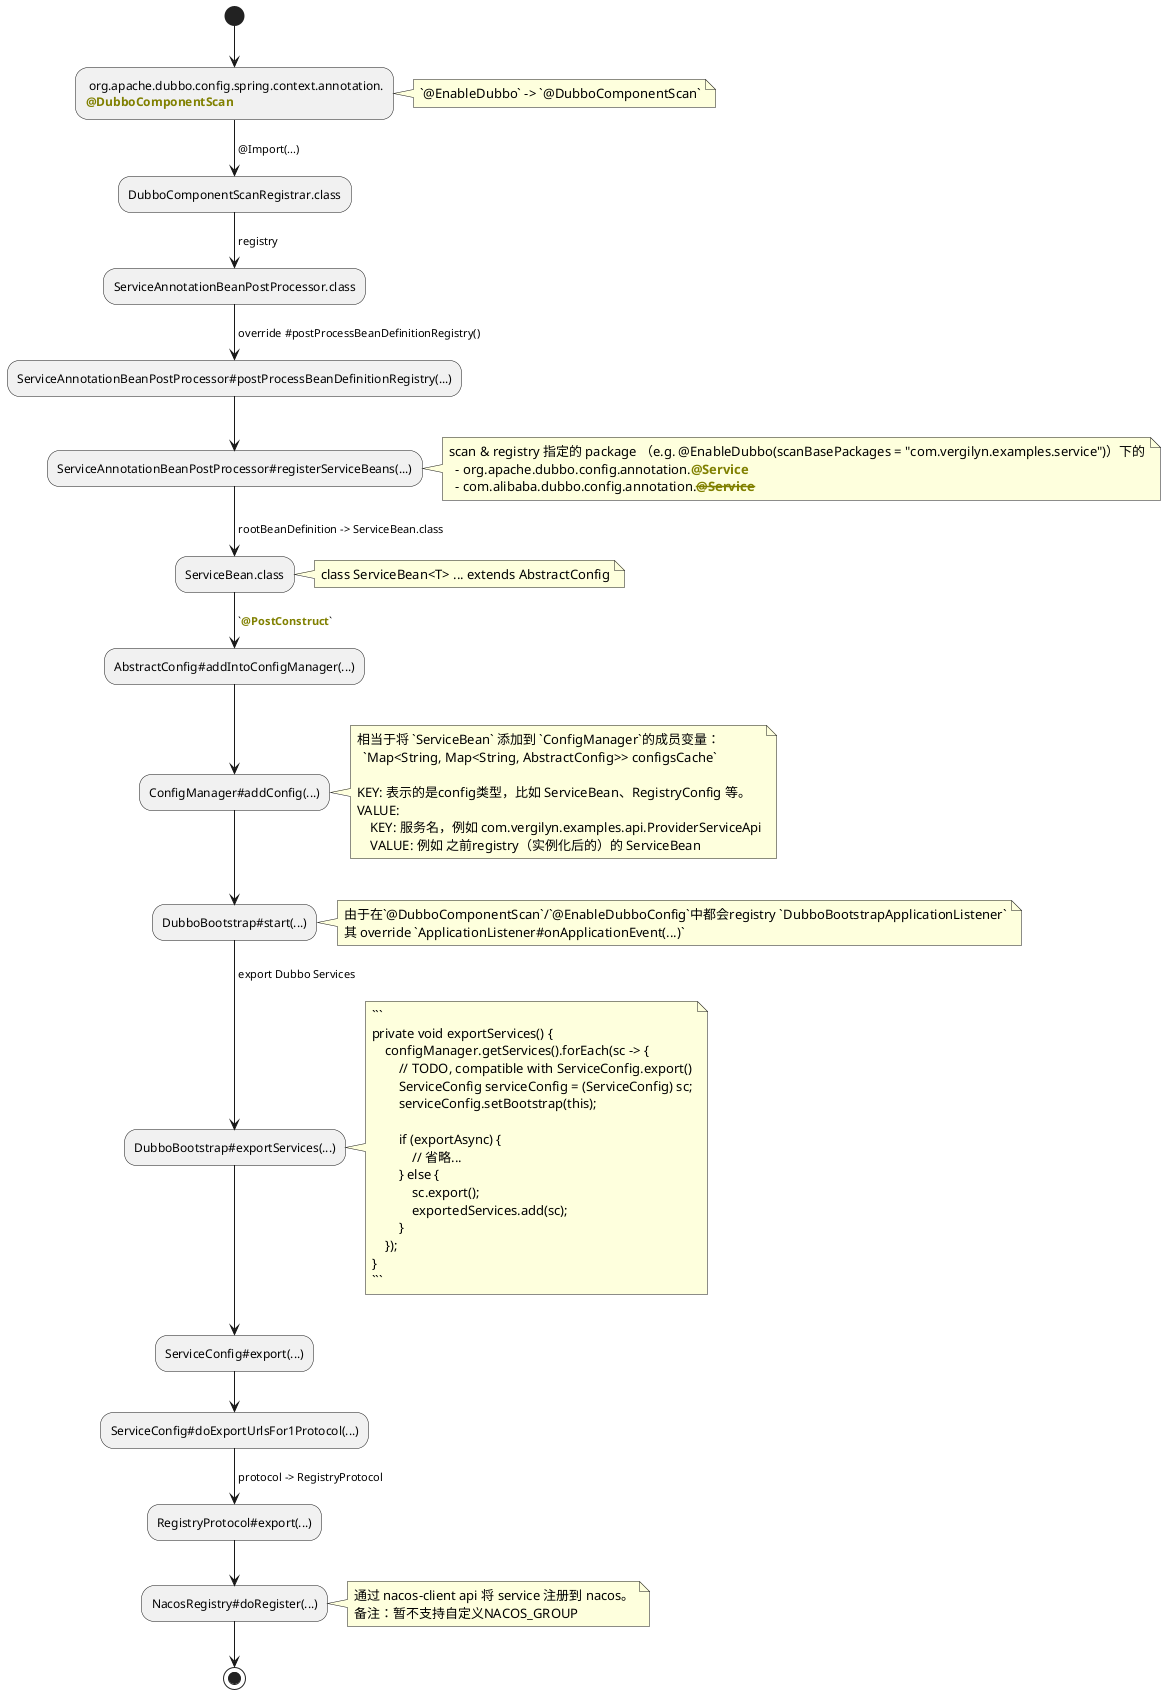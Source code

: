 @startuml
(*)  --> " org.apache.dubbo.config.spring.context.annotation.
  <color:808000>**@DubboComponentScan**</color>"
note right
`@EnableDubbo` -> `@DubboComponentScan`
end note

-->[ @Import(...)] "DubboComponentScanRegistrar.class"

-->[ registry] "ServiceAnnotationBeanPostProcessor.class"

-->[ override #postProcessBeanDefinitionRegistry()] "ServiceAnnotationBeanPostProcessor#postProcessBeanDefinitionRegistry(...)"

--> "ServiceAnnotationBeanPostProcessor#registerServiceBeans(...)"
note right
scan & registry 指定的 package （e.g. @EnableDubbo(scanBasePackages = "com.vergilyn.examples.service")）下的
  - org.apache.dubbo.config.annotation.<color:808000>**@Service**</color>
  - com.alibaba.dubbo.config.annotation.<color:808000>**--@Service--**</color>
end note

-->[ rootBeanDefinition -> ServiceBean.class] "ServiceBean.class"
note right
class ServiceBean<T> ... extends AbstractConfig
end note

-->[ `<color:808000>**@PostConstruct**</color>`] "AbstractConfig#addIntoConfigManager(...)"

--> "ConfigManager#addConfig(...)"
note right
相当于将 `ServiceBean` 添加到 `ConfigManager`的成员变量：
  `Map<String, Map<String, AbstractConfig>> configsCache`

KEY: 表示的是config类型，比如 ServiceBean、RegistryConfig 等。
VALUE:
    KEY: 服务名，例如 com.vergilyn.examples.api.ProviderServiceApi
    VALUE: 例如 之前registry（实例化后的）的 ServiceBean
end note

--> "DubboBootstrap#start(...)"
note right
由于在`@DubboComponentScan`/`@EnableDubboConfig`中都会registry `DubboBootstrapApplicationListener`
其 override `ApplicationListener#onApplicationEvent(...)`
end note

-->[ export Dubbo Services] "DubboBootstrap#exportServices(...)"
note right
```
private void exportServices() {
    configManager.getServices().forEach(sc -> {
        // TODO, compatible with ServiceConfig.export()
        ServiceConfig serviceConfig = (ServiceConfig) sc;
        serviceConfig.setBootstrap(this);

        if (exportAsync) {
            // 省略...
        } else {
            sc.export();
            exportedServices.add(sc);
        }
    });
}
```
end note

--> "ServiceConfig#export(...)"
--> "ServiceConfig#doExportUrlsFor1Protocol(...)"
-->[ protocol -> RegistryProtocol] "RegistryProtocol#export(...)"
--> "NacosRegistry#doRegister(...)"
note right
通过 nacos-client api 将 service 注册到 nacos。
备注：暂不支持自定义NACOS_GROUP
end note

-->(*)
@enduml